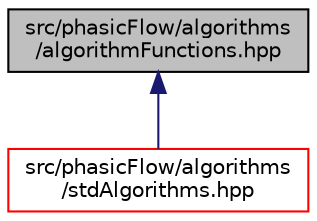 digraph "src/phasicFlow/algorithms/algorithmFunctions.hpp"
{
 // LATEX_PDF_SIZE
  edge [fontname="Helvetica",fontsize="10",labelfontname="Helvetica",labelfontsize="10"];
  node [fontname="Helvetica",fontsize="10",shape=record];
  Node1 [label="src/phasicFlow/algorithms\l/algorithmFunctions.hpp",height=0.2,width=0.4,color="black", fillcolor="grey75", style="filled", fontcolor="black",tooltip=" "];
  Node1 -> Node2 [dir="back",color="midnightblue",fontsize="10",style="solid",fontname="Helvetica"];
  Node2 [label="src/phasicFlow/algorithms\l/stdAlgorithms.hpp",height=0.2,width=0.4,color="red", fillcolor="white", style="filled",URL="$stdAlgorithms_8hpp.html",tooltip=" "];
}
